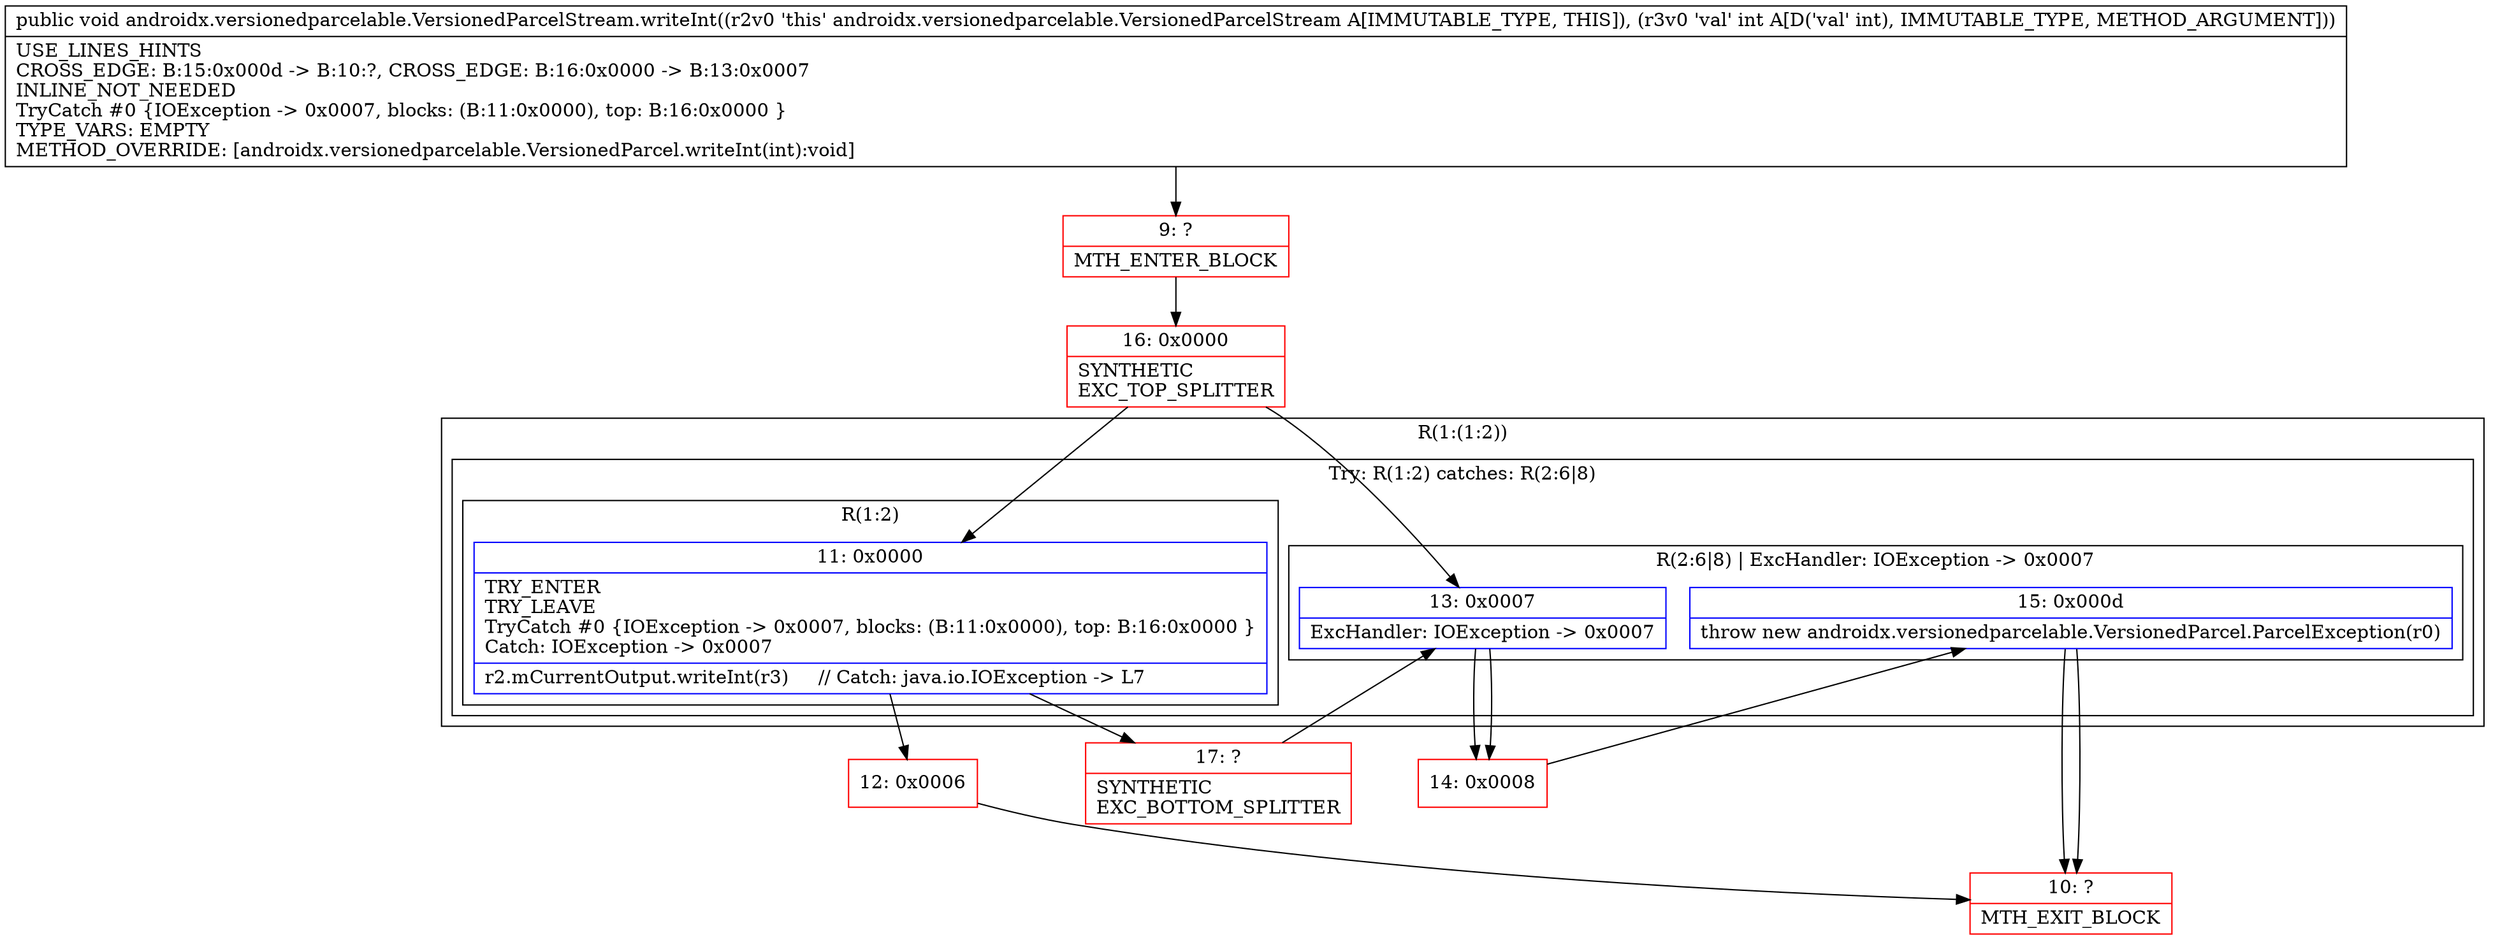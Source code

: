 digraph "CFG forandroidx.versionedparcelable.VersionedParcelStream.writeInt(I)V" {
subgraph cluster_Region_440952614 {
label = "R(1:(1:2))";
node [shape=record,color=blue];
subgraph cluster_TryCatchRegion_1688962347 {
label = "Try: R(1:2) catches: R(2:6|8)";
node [shape=record,color=blue];
subgraph cluster_Region_1341471618 {
label = "R(1:2)";
node [shape=record,color=blue];
Node_11 [shape=record,label="{11\:\ 0x0000|TRY_ENTER\lTRY_LEAVE\lTryCatch #0 \{IOException \-\> 0x0007, blocks: (B:11:0x0000), top: B:16:0x0000 \}\lCatch: IOException \-\> 0x0007\l|r2.mCurrentOutput.writeInt(r3)     \/\/ Catch: java.io.IOException \-\> L7\l}"];
}
subgraph cluster_Region_1357490180 {
label = "R(2:6|8) | ExcHandler: IOException \-\> 0x0007\l";
node [shape=record,color=blue];
Node_13 [shape=record,label="{13\:\ 0x0007|ExcHandler: IOException \-\> 0x0007\l}"];
Node_15 [shape=record,label="{15\:\ 0x000d|throw new androidx.versionedparcelable.VersionedParcel.ParcelException(r0)\l}"];
}
}
}
subgraph cluster_Region_1357490180 {
label = "R(2:6|8) | ExcHandler: IOException \-\> 0x0007\l";
node [shape=record,color=blue];
Node_13 [shape=record,label="{13\:\ 0x0007|ExcHandler: IOException \-\> 0x0007\l}"];
Node_15 [shape=record,label="{15\:\ 0x000d|throw new androidx.versionedparcelable.VersionedParcel.ParcelException(r0)\l}"];
}
Node_9 [shape=record,color=red,label="{9\:\ ?|MTH_ENTER_BLOCK\l}"];
Node_16 [shape=record,color=red,label="{16\:\ 0x0000|SYNTHETIC\lEXC_TOP_SPLITTER\l}"];
Node_12 [shape=record,color=red,label="{12\:\ 0x0006}"];
Node_10 [shape=record,color=red,label="{10\:\ ?|MTH_EXIT_BLOCK\l}"];
Node_17 [shape=record,color=red,label="{17\:\ ?|SYNTHETIC\lEXC_BOTTOM_SPLITTER\l}"];
Node_14 [shape=record,color=red,label="{14\:\ 0x0008}"];
MethodNode[shape=record,label="{public void androidx.versionedparcelable.VersionedParcelStream.writeInt((r2v0 'this' androidx.versionedparcelable.VersionedParcelStream A[IMMUTABLE_TYPE, THIS]), (r3v0 'val' int A[D('val' int), IMMUTABLE_TYPE, METHOD_ARGUMENT]))  | USE_LINES_HINTS\lCROSS_EDGE: B:15:0x000d \-\> B:10:?, CROSS_EDGE: B:16:0x0000 \-\> B:13:0x0007\lINLINE_NOT_NEEDED\lTryCatch #0 \{IOException \-\> 0x0007, blocks: (B:11:0x0000), top: B:16:0x0000 \}\lTYPE_VARS: EMPTY\lMETHOD_OVERRIDE: [androidx.versionedparcelable.VersionedParcel.writeInt(int):void]\l}"];
MethodNode -> Node_9;Node_11 -> Node_12;
Node_11 -> Node_17;
Node_13 -> Node_14;
Node_15 -> Node_10;
Node_13 -> Node_14;
Node_15 -> Node_10;
Node_9 -> Node_16;
Node_16 -> Node_11;
Node_16 -> Node_13;
Node_12 -> Node_10;
Node_17 -> Node_13;
Node_14 -> Node_15;
}

